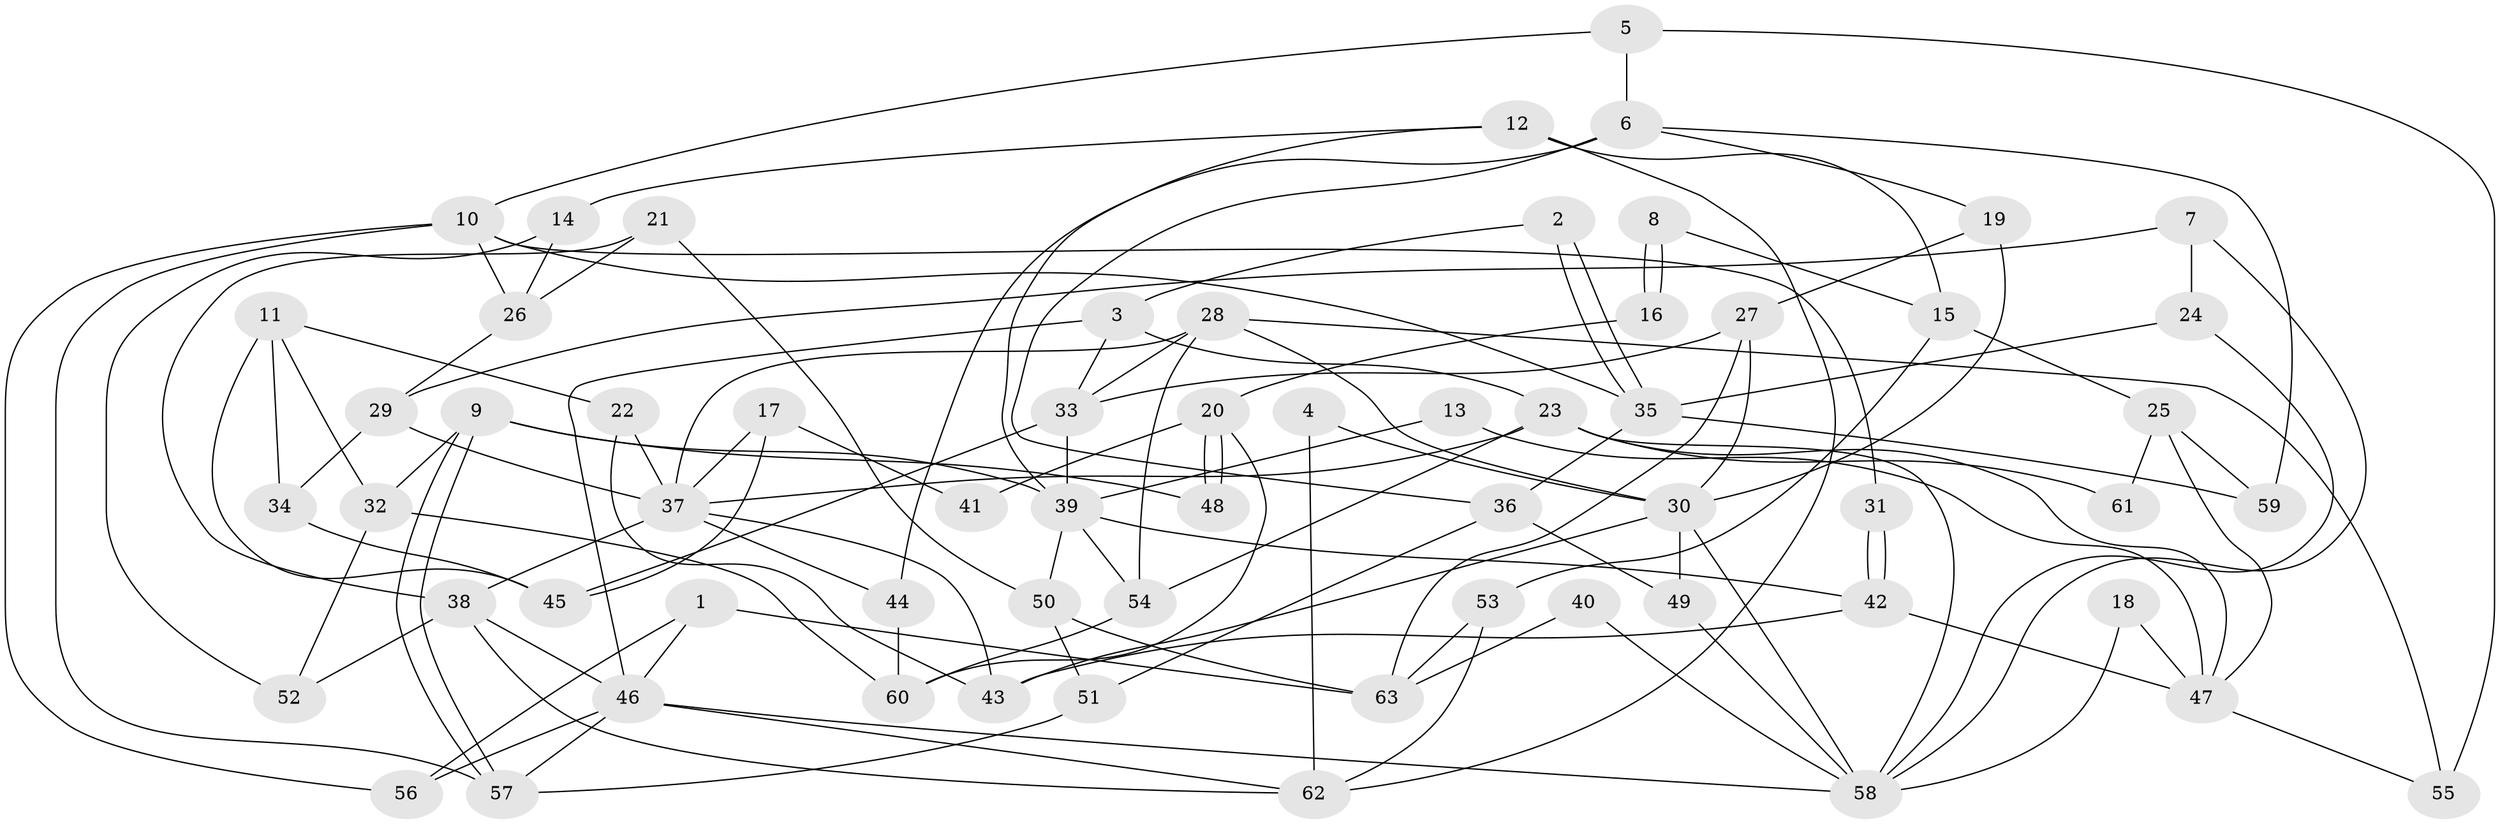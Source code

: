 // Generated by graph-tools (version 1.1) at 2025/14/03/09/25 04:14:54]
// undirected, 63 vertices, 126 edges
graph export_dot {
graph [start="1"]
  node [color=gray90,style=filled];
  1;
  2;
  3;
  4;
  5;
  6;
  7;
  8;
  9;
  10;
  11;
  12;
  13;
  14;
  15;
  16;
  17;
  18;
  19;
  20;
  21;
  22;
  23;
  24;
  25;
  26;
  27;
  28;
  29;
  30;
  31;
  32;
  33;
  34;
  35;
  36;
  37;
  38;
  39;
  40;
  41;
  42;
  43;
  44;
  45;
  46;
  47;
  48;
  49;
  50;
  51;
  52;
  53;
  54;
  55;
  56;
  57;
  58;
  59;
  60;
  61;
  62;
  63;
  1 -- 56;
  1 -- 46;
  1 -- 63;
  2 -- 3;
  2 -- 35;
  2 -- 35;
  3 -- 46;
  3 -- 23;
  3 -- 33;
  4 -- 30;
  4 -- 62;
  5 -- 55;
  5 -- 10;
  5 -- 6;
  6 -- 19;
  6 -- 36;
  6 -- 44;
  6 -- 59;
  7 -- 24;
  7 -- 58;
  7 -- 29;
  8 -- 15;
  8 -- 16;
  8 -- 16;
  9 -- 57;
  9 -- 57;
  9 -- 32;
  9 -- 39;
  9 -- 48;
  10 -- 57;
  10 -- 26;
  10 -- 31;
  10 -- 35;
  10 -- 56;
  11 -- 22;
  11 -- 45;
  11 -- 32;
  11 -- 34;
  12 -- 39;
  12 -- 15;
  12 -- 14;
  12 -- 62;
  13 -- 39;
  13 -- 47;
  14 -- 52;
  14 -- 26;
  15 -- 53;
  15 -- 25;
  16 -- 20;
  17 -- 45;
  17 -- 37;
  17 -- 41;
  18 -- 47;
  18 -- 58;
  19 -- 30;
  19 -- 27;
  20 -- 60;
  20 -- 48;
  20 -- 48;
  20 -- 41;
  21 -- 50;
  21 -- 26;
  21 -- 38;
  22 -- 43;
  22 -- 37;
  23 -- 37;
  23 -- 58;
  23 -- 47;
  23 -- 54;
  23 -- 61;
  24 -- 35;
  24 -- 58;
  25 -- 47;
  25 -- 59;
  25 -- 61;
  26 -- 29;
  27 -- 63;
  27 -- 33;
  27 -- 30;
  28 -- 33;
  28 -- 30;
  28 -- 37;
  28 -- 54;
  28 -- 55;
  29 -- 37;
  29 -- 34;
  30 -- 49;
  30 -- 43;
  30 -- 58;
  31 -- 42;
  31 -- 42;
  32 -- 60;
  32 -- 52;
  33 -- 39;
  33 -- 45;
  34 -- 45;
  35 -- 36;
  35 -- 59;
  36 -- 49;
  36 -- 51;
  37 -- 43;
  37 -- 38;
  37 -- 44;
  38 -- 46;
  38 -- 52;
  38 -- 62;
  39 -- 54;
  39 -- 42;
  39 -- 50;
  40 -- 58;
  40 -- 63;
  42 -- 43;
  42 -- 47;
  44 -- 60;
  46 -- 62;
  46 -- 56;
  46 -- 57;
  46 -- 58;
  47 -- 55;
  49 -- 58;
  50 -- 51;
  50 -- 63;
  51 -- 57;
  53 -- 62;
  53 -- 63;
  54 -- 60;
}
